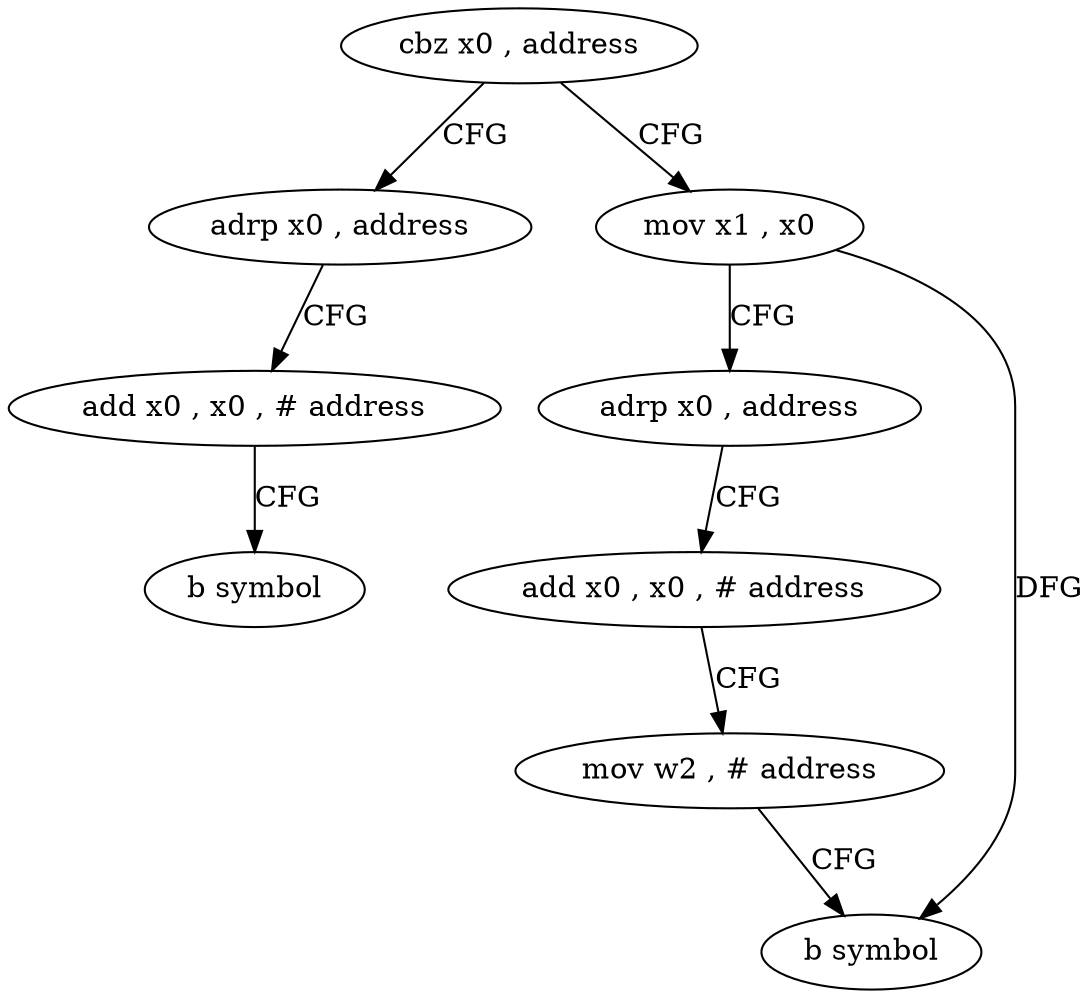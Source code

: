 digraph "func" {
"4269392" [label = "cbz x0 , address" ]
"4269416" [label = "adrp x0 , address" ]
"4269396" [label = "mov x1 , x0" ]
"4269420" [label = "add x0 , x0 , # address" ]
"4269424" [label = "b symbol" ]
"4269400" [label = "adrp x0 , address" ]
"4269404" [label = "add x0 , x0 , # address" ]
"4269408" [label = "mov w2 , # address" ]
"4269412" [label = "b symbol" ]
"4269392" -> "4269416" [ label = "CFG" ]
"4269392" -> "4269396" [ label = "CFG" ]
"4269416" -> "4269420" [ label = "CFG" ]
"4269396" -> "4269400" [ label = "CFG" ]
"4269396" -> "4269412" [ label = "DFG" ]
"4269420" -> "4269424" [ label = "CFG" ]
"4269400" -> "4269404" [ label = "CFG" ]
"4269404" -> "4269408" [ label = "CFG" ]
"4269408" -> "4269412" [ label = "CFG" ]
}
